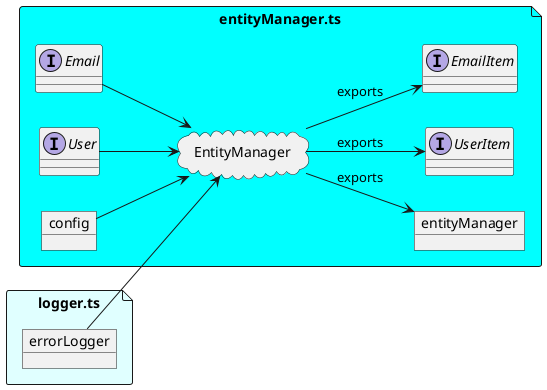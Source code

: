 @startuml entityManager

allowmixing

left to right direction

file "logger.ts" as loggerTs #LightCyan {
    object errorLogger
}

file "entityManager.ts" as entityManagerTs #Cyan {
    interface Email
    interface User
    object config
    cloud EntityManager

    Email --> EntityManager
    User --> EntityManager
    config --> EntityManager
    errorLogger --> EntityManager

    interface EmailItem
    interface UserItem
    object entityManager

    EntityManager --> EmailItem: exports
    EntityManager --> UserItem: exports
    EntityManager --> entityManager: exports

    UserItem -[hidden] EmailItem
    entityManager -[hidden] UserItem
}

@enduml